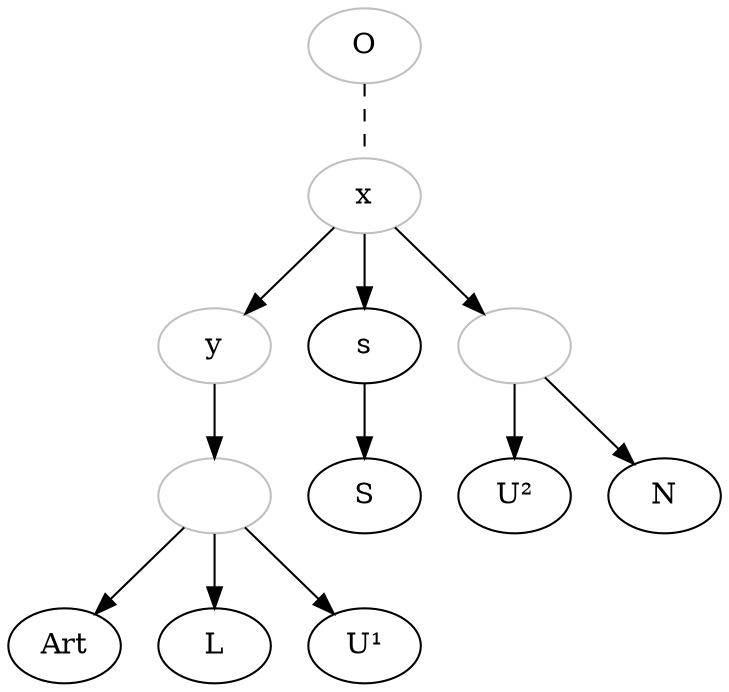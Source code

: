 digraph {
    O [color="grey"]
    x [color="grey"]
    y [color="grey"]

    O -> x[dir=none, style="dashed"];
    x -> y;
    y->empty1;
    empty1 -> Art;
    empty1 -> L;
    empty1 -> U¹;

    x -> s ;
    s -> S ;

    x -> empty2;
    empty2 -> U²;
    empty2 -> N;

    empty1[color="grey"; label=""]
    empty2[color="grey"; label=""]
}
